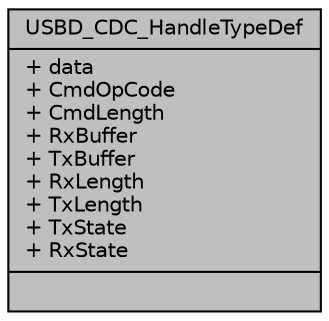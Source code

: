 digraph "USBD_CDC_HandleTypeDef"
{
  edge [fontname="Helvetica",fontsize="10",labelfontname="Helvetica",labelfontsize="10"];
  node [fontname="Helvetica",fontsize="10",shape=record];
  Node1 [label="{USBD_CDC_HandleTypeDef\n|+ data\l+ CmdOpCode\l+ CmdLength\l+ RxBuffer\l+ TxBuffer\l+ RxLength\l+ TxLength\l+ TxState\l+ RxState\l|}",height=0.2,width=0.4,color="black", fillcolor="grey75", style="filled", fontcolor="black"];
}

